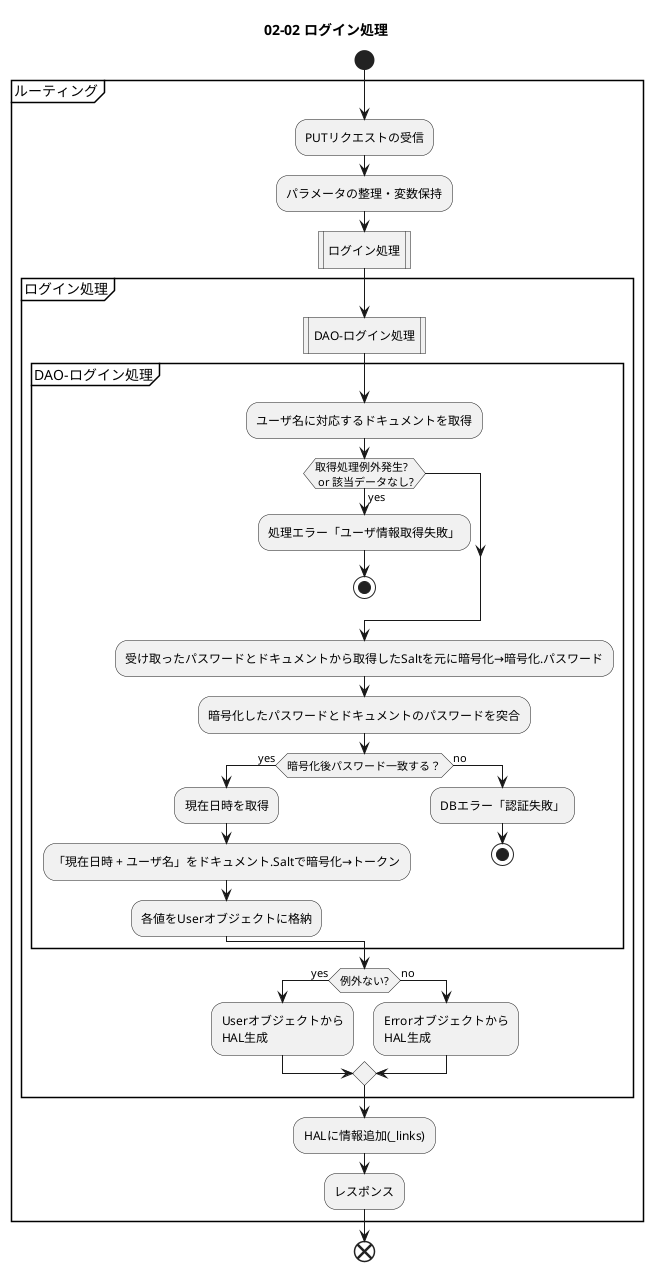 @startuml 02-02_ACT_ログイン処理
title 02-02 ログイン処理
    start
    
    partition ルーティング {

        :PUTリクエストの受信;
        :パラメータの整理・変数保持;
        
        :ログイン処理|
        partition ログイン処理 {
            
            :DAO-ログイン処理|
            partition DAO-ログイン処理 {
                
                :ユーザ名に対応するドキュメントを取得;
                if (取得処理例外発生? \n or 該当データなし?) then (yes)
                    :処理エラー「ユーザ情報取得失敗」;
                    stop
                    
                endif

                :受け取ったパスワードとドキュメントから取得したSaltを元に暗号化→暗号化.パスワード;
                :暗号化したパスワードとドキュメントのパスワードを突合;

                if (暗号化後パスワード一致する？) then (yes)
                    :現在日時を取得;
                    :「現在日時 + ユーザ名」をドキュメント.Saltで暗号化→トークン;

                    :各値をUserオブジェクトに格納;

                else (no)
                    :DBエラー「認証失敗」;
                    stop
                    
                endif
            }


            if (例外ない?) then (yes)
                :Userオブジェクトから\nHAL生成;
            else (no)
                :Errorオブジェクトから\nHAL生成;
            endif
            
        }

        :HALに情報追加(_links);
        :レスポンス;
        
    }

    end

@enduml